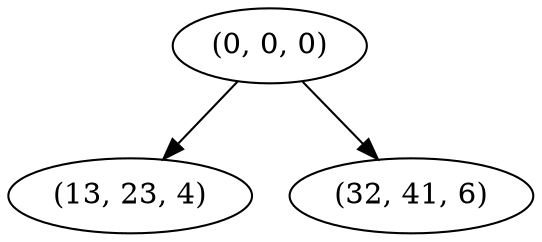 digraph tree {
    "(0, 0, 0)";
    "(13, 23, 4)";
    "(32, 41, 6)";
    "(0, 0, 0)" -> "(13, 23, 4)";
    "(0, 0, 0)" -> "(32, 41, 6)";
}
